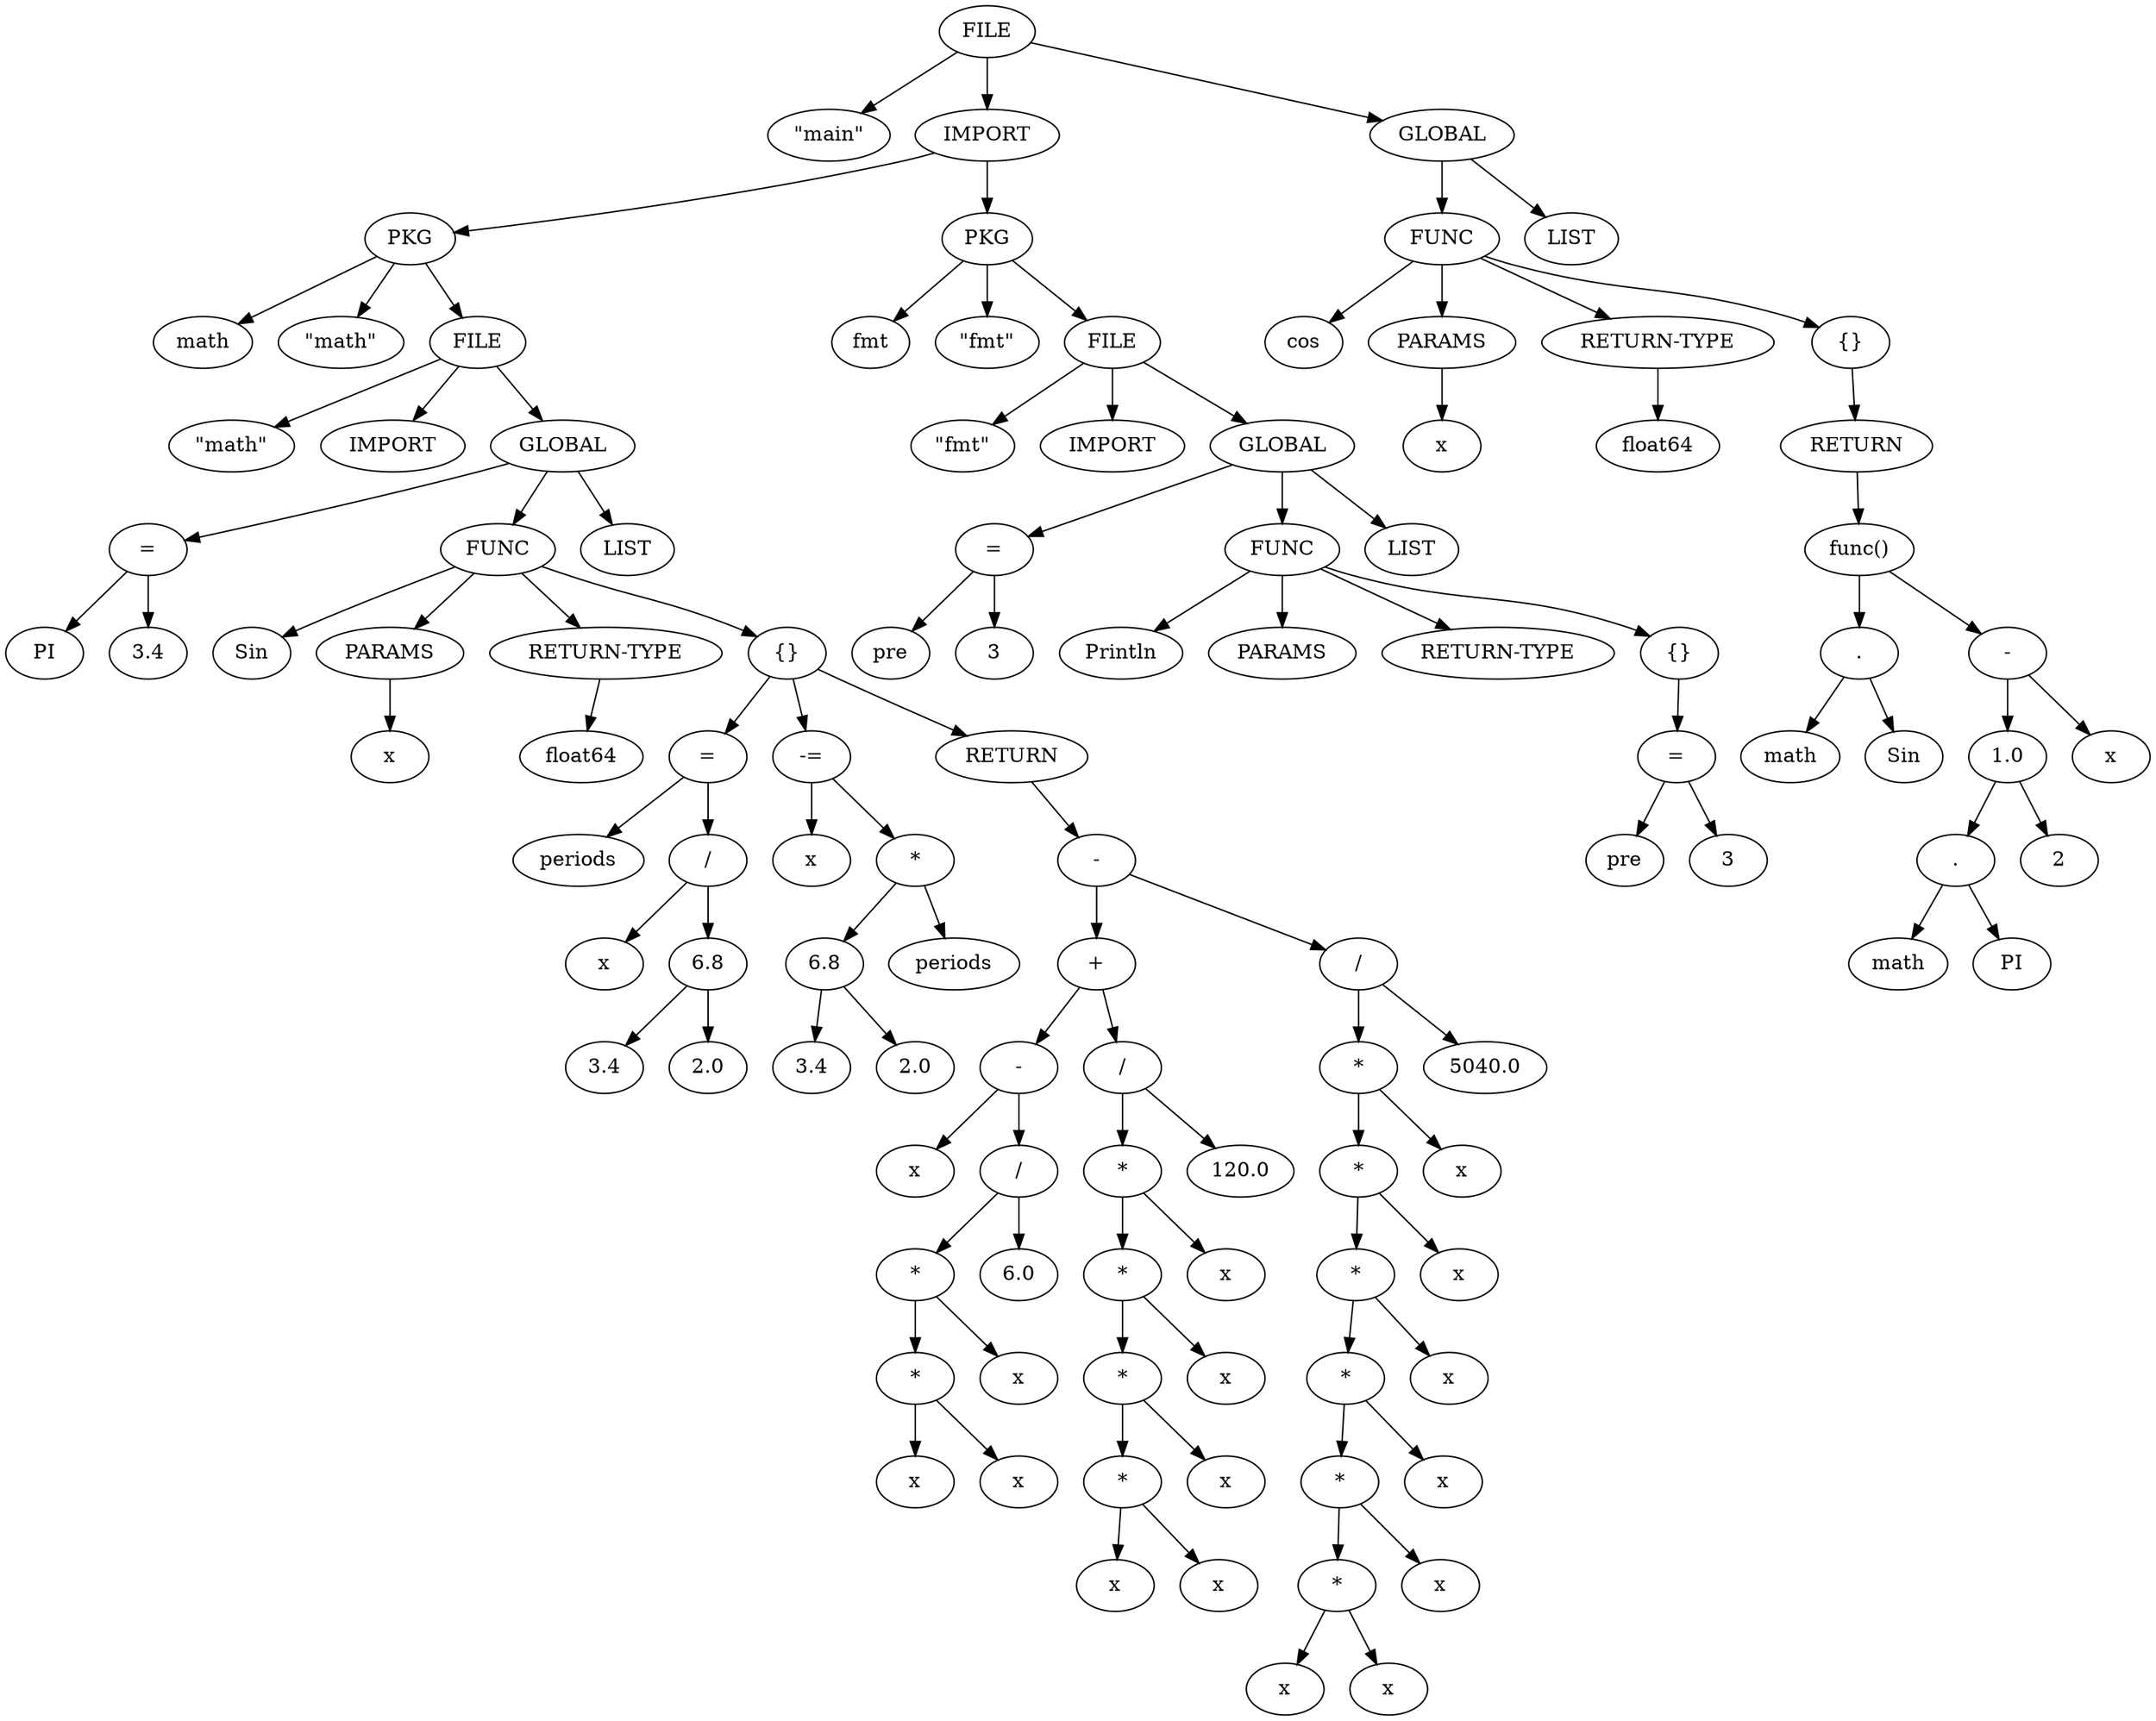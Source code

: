 digraph G {
	0 -> 1;
	0 -> 2;
	2 -> 3;
	3 -> 4;
	3 -> 5;
	3 -> 6;
	6 -> 7;
	6 -> 8;
	6 -> 9;
	9 -> 10;
	10 -> 11;
	10 -> 12;
	9 -> 13;
	13 -> 14;
	13 -> 15;
	15 -> 16;
	13 -> 17;
	17 -> 18;
	13 -> 19;
	19 -> 20;
	20 -> 21;
	20 -> 22;
	22 -> 23;
	22 -> 24;
	24 -> 25;
	24 -> 26;
	19 -> 27;
	27 -> 28;
	27 -> 29;
	29 -> 30;
	30 -> 31;
	30 -> 32;
	29 -> 33;
	19 -> 34;
	34 -> 35;
	35 -> 36;
	36 -> 37;
	37 -> 38;
	37 -> 39;
	39 -> 40;
	40 -> 41;
	41 -> 42;
	41 -> 43;
	40 -> 44;
	39 -> 45;
	36 -> 46;
	46 -> 47;
	47 -> 48;
	48 -> 49;
	49 -> 50;
	50 -> 51;
	50 -> 52;
	49 -> 53;
	48 -> 54;
	47 -> 55;
	46 -> 56;
	35 -> 57;
	57 -> 58;
	58 -> 59;
	59 -> 60;
	60 -> 61;
	61 -> 62;
	62 -> 63;
	63 -> 64;
	63 -> 65;
	62 -> 66;
	61 -> 67;
	60 -> 68;
	59 -> 69;
	58 -> 70;
	57 -> 71;
	9 -> 72;
	2 -> 73;
	73 -> 74;
	73 -> 75;
	73 -> 76;
	76 -> 77;
	76 -> 78;
	76 -> 79;
	79 -> 80;
	80 -> 81;
	80 -> 82;
	79 -> 83;
	83 -> 84;
	83 -> 85;
	83 -> 86;
	83 -> 87;
	87 -> 88;
	88 -> 89;
	88 -> 90;
	79 -> 91;
	0 -> 92;
	92 -> 93;
	93 -> 94;
	93 -> 95;
	95 -> 96;
	93 -> 97;
	97 -> 98;
	93 -> 99;
	99 -> 100;
	100 -> 101;
	101 -> 102;
	102 -> 103;
	102 -> 104;
	101 -> 105;
	105 -> 106;
	106 -> 107;
	107 -> 108;
	107 -> 109;
	106 -> 110;
	105 -> 111;
	92 -> 112;
	0 [label=FILE];	1 [label="\"main\""];	2 [label="IMPORT"];	3 [label="PKG"];	4 [label="math"];	5 [label="\"math\""];	6 [label="FILE"];	7 [label="\"math\""];	8 [label="IMPORT"];	9 [label="GLOBAL"];	10 [label="="];	11 [label="PI"];	12 [label="3.4"];	13 [label="FUNC"];	14 [label="Sin"];	15 [label="PARAMS"];	16 [label="x"];	17 [label="RETURN-TYPE"];	18 [label="float64"];	19 [label="{}"];	20 [label="="];	21 [label="periods"];	22 [label="/"];	23 [label="x"];	24 [label="6.8"];	25 [label="3.4"];	26 [label="2.0"];	27 [label="-="];	28 [label="x"];	29 [label="*"];	30 [label="6.8"];	31 [label="3.4"];	32 [label="2.0"];	33 [label="periods"];	34 [label="RETURN"];	35 [label="-"];	36 [label="+"];	37 [label="-"];	38 [label="x"];	39 [label="/"];	40 [label="*"];	41 [label="*"];	42 [label="x"];	43 [label="x"];	44 [label="x"];	45 [label="6.0"];	46 [label="/"];	47 [label="*"];	48 [label="*"];	49 [label="*"];	50 [label="*"];	51 [label="x"];	52 [label="x"];	53 [label="x"];	54 [label="x"];	55 [label="x"];	56 [label="120.0"];	57 [label="/"];	58 [label="*"];	59 [label="*"];	60 [label="*"];	61 [label="*"];	62 [label="*"];	63 [label="*"];	64 [label="x"];	65 [label="x"];	66 [label="x"];	67 [label="x"];	68 [label="x"];	69 [label="x"];	70 [label="x"];	71 [label="5040.0"];	72 [label="LIST"];	73 [label="PKG"];	74 [label="fmt"];	75 [label="\"fmt\""];	76 [label="FILE"];	77 [label="\"fmt\""];	78 [label="IMPORT"];	79 [label="GLOBAL"];	80 [label="="];	81 [label="pre"];	82 [label="3"];	83 [label="FUNC"];	84 [label="Println"];	85 [label="PARAMS"];	86 [label="RETURN-TYPE"];	87 [label="{}"];	88 [label="="];	89 [label="pre"];	90 [label="3"];	91 [label="LIST"];	92 [label="GLOBAL"];	93 [label="FUNC"];	94 [label="cos"];	95 [label="PARAMS"];	96 [label="x"];	97 [label="RETURN-TYPE"];	98 [label="float64"];	99 [label="{}"];	100 [label="RETURN"];	101 [label="func()"];	102 [label="."];	103 [label="math"];	104 [label="Sin"];	105 [label="-"];	106 [label="1.0"];	107 [label="."];	108 [label="math"];	109 [label="PI"];	110 [label="2"];	111 [label="x"];	112 [label="LIST"];
}
